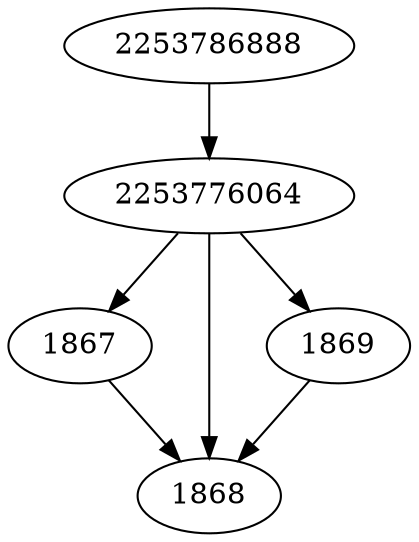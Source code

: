 strict digraph  {
2253776064;
2253786888;
1867;
1868;
1869;
2253776064 -> 1867;
2253776064 -> 1868;
2253776064 -> 1869;
2253786888 -> 2253776064;
1867 -> 1868;
1869 -> 1868;
}
